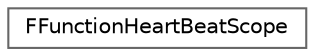 digraph "Graphical Class Hierarchy"
{
 // INTERACTIVE_SVG=YES
 // LATEX_PDF_SIZE
  bgcolor="transparent";
  edge [fontname=Helvetica,fontsize=10,labelfontname=Helvetica,labelfontsize=10];
  node [fontname=Helvetica,fontsize=10,shape=box,height=0.2,width=0.4];
  rankdir="LR";
  Node0 [id="Node000000",label="FFunctionHeartBeatScope",height=0.2,width=0.4,color="grey40", fillcolor="white", style="filled",URL="$d0/deb/structFFunctionHeartBeatScope.html",tooltip="Simple scope object to put at the top of a function to monitor it completes in a timely fashion."];
}
